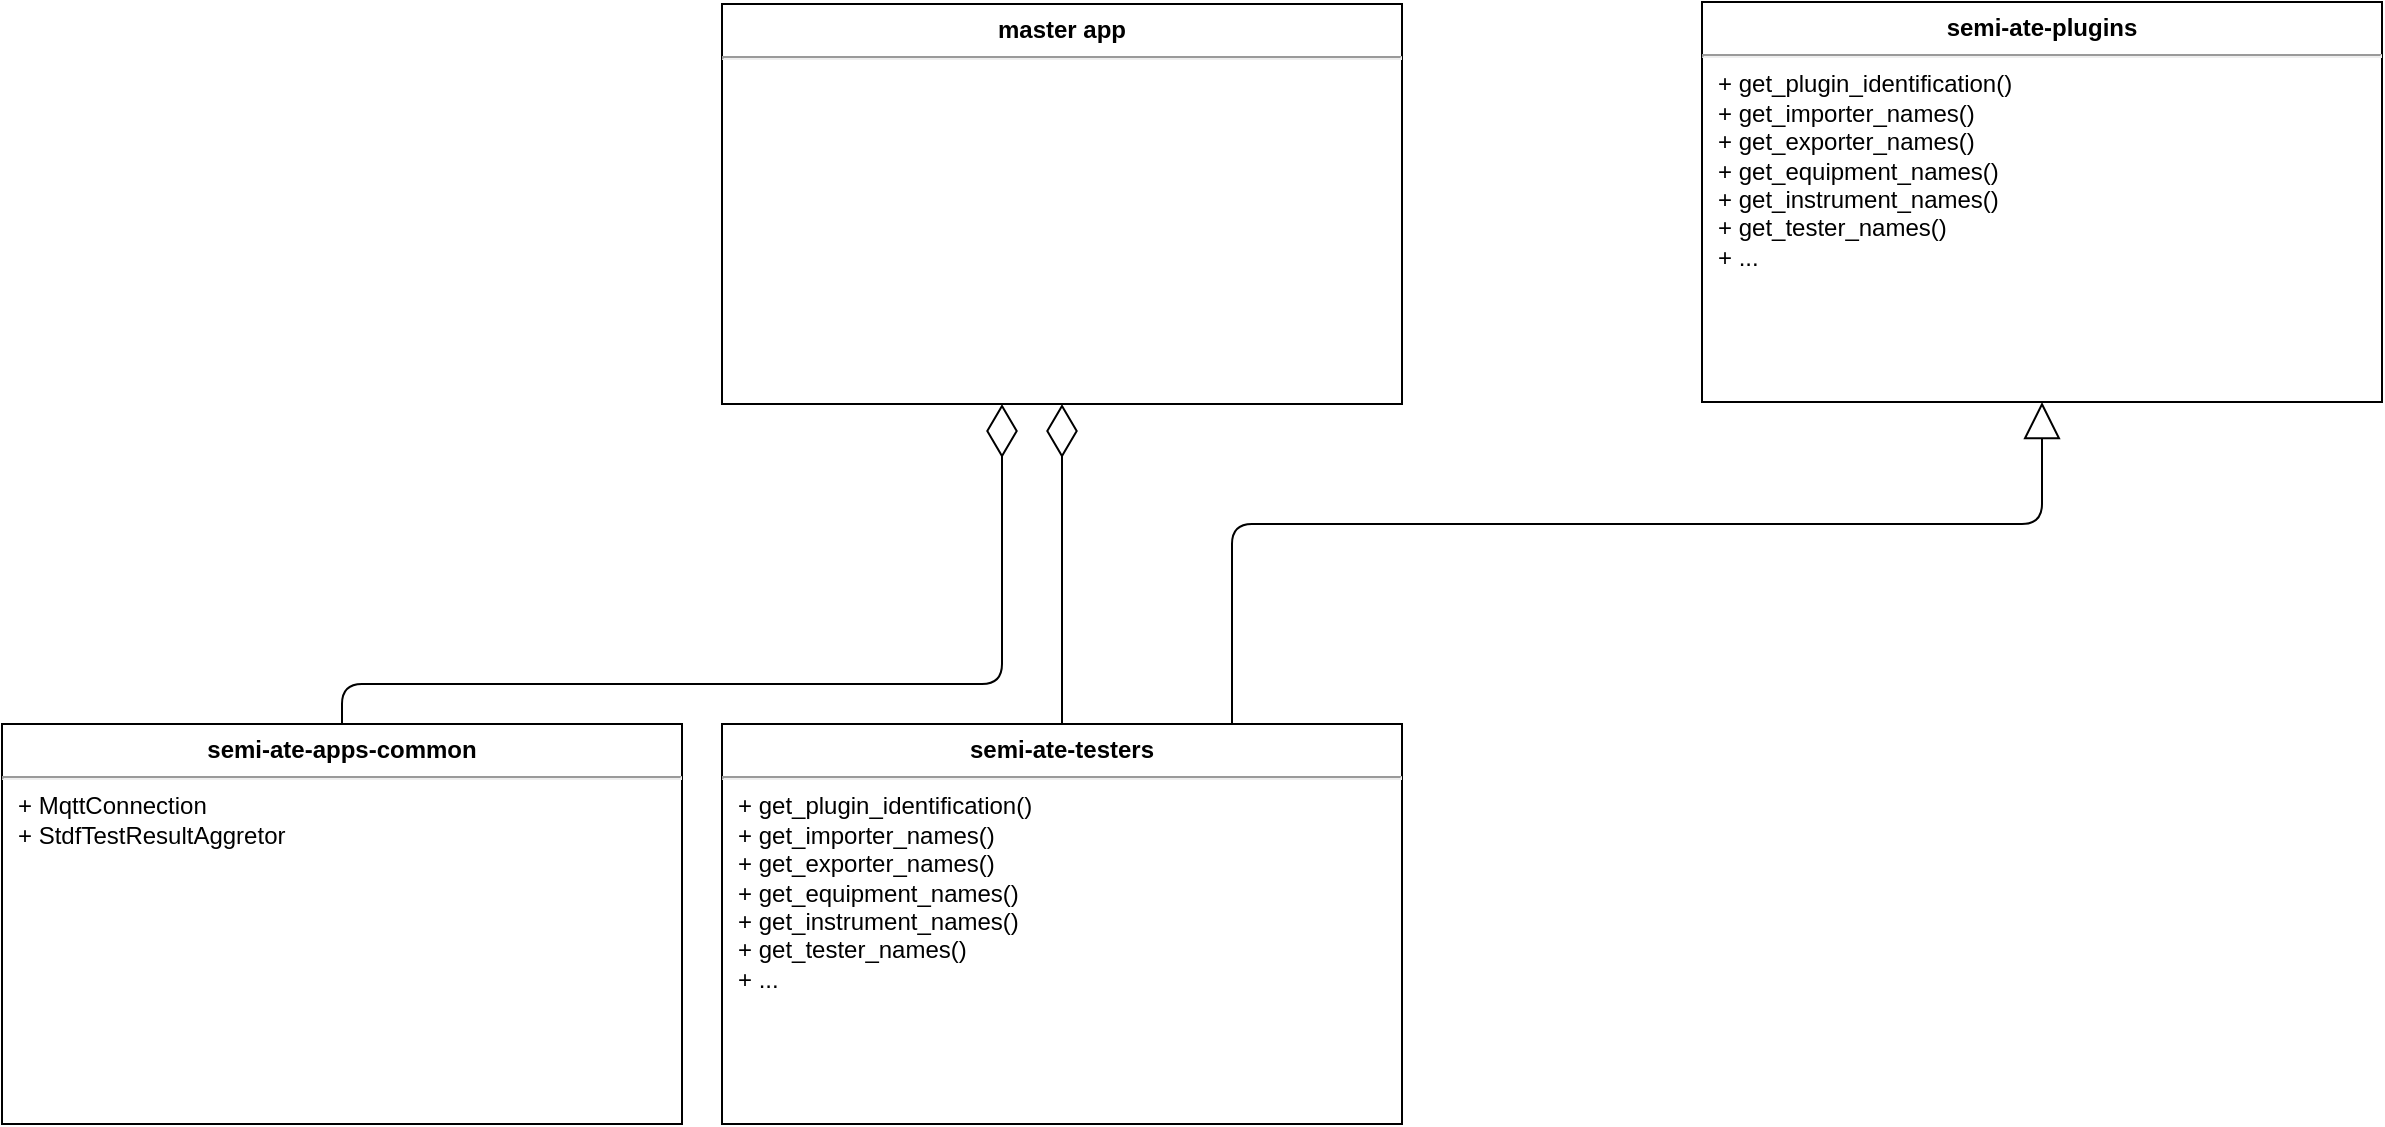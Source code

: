 <mxfile>
    <diagram id="hTkNLgbPbQm3F6Gnynun" name="Page-1">
        <mxGraphModel dx="1966" dy="844" grid="1" gridSize="10" guides="1" tooltips="1" connect="1" arrows="1" fold="1" page="1" pageScale="1" pageWidth="827" pageHeight="1169" math="0" shadow="0">
            <root>
                <mxCell id="0"/>
                <mxCell id="1" parent="0"/>
                <mxCell id="2" value="&lt;p style=&quot;margin: 0px ; margin-top: 6px ; text-align: center&quot;&gt;&lt;b&gt;master app&lt;/b&gt;&lt;/p&gt;&lt;hr&gt;&lt;p style=&quot;margin: 0px ; margin-left: 8px&quot;&gt;&lt;br&gt;&lt;/p&gt;" style="align=left;overflow=fill;html=1;dropTarget=0;" parent="1" vertex="1">
                    <mxGeometry x="100" y="100" width="340" height="200" as="geometry"/>
                </mxCell>
                <mxCell id="3" value="&lt;p style=&quot;margin: 0px ; margin-top: 6px ; text-align: center&quot;&gt;&lt;b&gt;semi-ate-testers&lt;/b&gt;&lt;/p&gt;&lt;hr&gt;&lt;p style=&quot;margin: 0px 0px 0px 8px&quot;&gt;+ get_plugin_identification()&lt;/p&gt;&lt;p style=&quot;margin: 0px 0px 0px 8px&quot;&gt;+ get_importer_names()&lt;/p&gt;&lt;p style=&quot;margin: 0px 0px 0px 8px&quot;&gt;+ get_exporter_names()&lt;/p&gt;&lt;p style=&quot;margin: 0px 0px 0px 8px&quot;&gt;+ get_equipment_names()&lt;/p&gt;&lt;p style=&quot;margin: 0px 0px 0px 8px&quot;&gt;+ get_instrument_names()&lt;/p&gt;&lt;p style=&quot;margin: 0px 0px 0px 8px&quot;&gt;+ get_tester_names()&lt;/p&gt;&lt;p style=&quot;margin: 0px 0px 0px 8px&quot;&gt;+ ...&lt;/p&gt;" style="align=left;overflow=fill;html=1;dropTarget=0;" parent="1" vertex="1">
                    <mxGeometry x="100" y="460" width="340" height="200" as="geometry"/>
                </mxCell>
                <mxCell id="4" value="" style="endArrow=diamondThin;endFill=0;endSize=24;html=1;exitX=0.5;exitY=0;exitDx=0;exitDy=0;entryX=0.5;entryY=1;entryDx=0;entryDy=0;" parent="1" source="3" target="2" edge="1">
                    <mxGeometry width="160" relative="1" as="geometry">
                        <mxPoint x="260" y="400" as="sourcePoint"/>
                        <mxPoint x="420" y="400" as="targetPoint"/>
                    </mxGeometry>
                </mxCell>
                <mxCell id="5" value="" style="endArrow=block;endSize=16;endFill=0;html=1;exitX=0.75;exitY=0;exitDx=0;exitDy=0;entryX=0.5;entryY=1;entryDx=0;entryDy=0;" parent="1" source="3" edge="1" target="7">
                    <mxGeometry width="160" relative="1" as="geometry">
                        <mxPoint x="450" y="450" as="sourcePoint"/>
                        <mxPoint x="760" y="310" as="targetPoint"/>
                        <Array as="points">
                            <mxPoint x="355" y="360"/>
                            <mxPoint x="760" y="360"/>
                        </Array>
                    </mxGeometry>
                </mxCell>
                <mxCell id="7" value="&lt;p style=&quot;margin: 0px ; margin-top: 6px ; text-align: center&quot;&gt;&lt;b&gt;semi-ate-plugins&lt;/b&gt;&lt;/p&gt;&lt;hr&gt;&lt;p style=&quot;margin: 0px 0px 0px 8px&quot;&gt;+ get_plugin_identification()&lt;/p&gt;&lt;p style=&quot;margin: 0px 0px 0px 8px&quot;&gt;+ get_importer_names()&lt;/p&gt;&lt;p style=&quot;margin: 0px 0px 0px 8px&quot;&gt;+ get_exporter_names()&lt;/p&gt;&lt;p style=&quot;margin: 0px 0px 0px 8px&quot;&gt;+ get_equipment_names()&lt;/p&gt;&lt;p style=&quot;margin: 0px 0px 0px 8px&quot;&gt;+ get_instrument_names()&lt;/p&gt;&lt;p style=&quot;margin: 0px 0px 0px 8px&quot;&gt;+ get_tester_names()&lt;/p&gt;&lt;p style=&quot;margin: 0px 0px 0px 8px&quot;&gt;+ ...&lt;/p&gt;" style="align=left;overflow=fill;html=1;dropTarget=0;" parent="1" vertex="1">
                    <mxGeometry x="590" y="99" width="340" height="200" as="geometry"/>
                </mxCell>
                <mxCell id="8" value="" style="endArrow=diamondThin;endFill=0;endSize=24;html=1;entryX=0.5;entryY=1;entryDx=0;entryDy=0;exitX=0.5;exitY=0;exitDx=0;exitDy=0;" parent="1" source="9" edge="1">
                    <mxGeometry width="160" relative="1" as="geometry">
                        <mxPoint x="-10" y="460" as="sourcePoint"/>
                        <mxPoint x="240" y="300" as="targetPoint"/>
                        <Array as="points">
                            <mxPoint x="-90" y="440"/>
                            <mxPoint x="240" y="440"/>
                        </Array>
                    </mxGeometry>
                </mxCell>
                <mxCell id="9" value="&lt;p style=&quot;margin: 0px ; margin-top: 6px ; text-align: center&quot;&gt;&lt;b&gt;semi-ate-apps-common&lt;/b&gt;&lt;/p&gt;&lt;hr&gt;&lt;p style=&quot;margin: 0px ; margin-left: 8px&quot;&gt;+ MqttConnection&lt;/p&gt;&lt;p style=&quot;margin: 0px ; margin-left: 8px&quot;&gt;+ StdfTestResultAggretor&lt;/p&gt;" style="align=left;overflow=fill;html=1;dropTarget=0;" parent="1" vertex="1">
                    <mxGeometry x="-260" y="460" width="340" height="200" as="geometry"/>
                </mxCell>
            </root>
        </mxGraphModel>
    </diagram>
</mxfile>